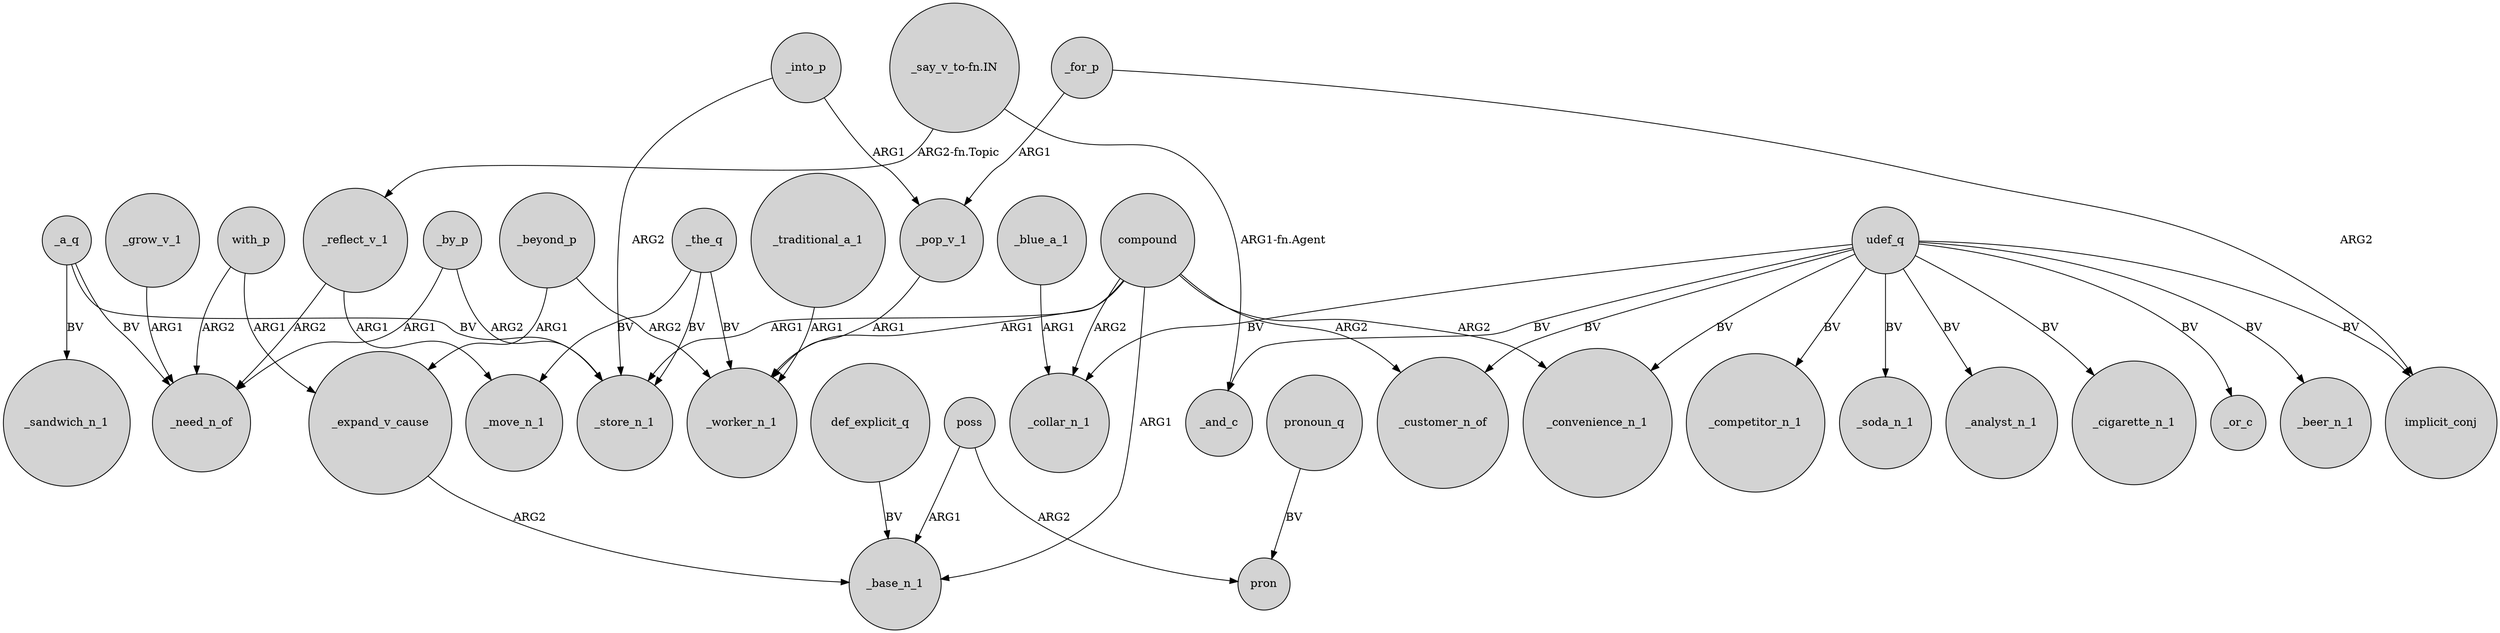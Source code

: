 digraph {
	node [shape=circle style=filled]
	_by_p -> _need_n_of [label=ARG1]
	poss -> _base_n_1 [label=ARG1]
	_traditional_a_1 -> _worker_n_1 [label=ARG1]
	"_say_v_to-fn.IN" -> _reflect_v_1 [label="ARG2-fn.Topic"]
	"_say_v_to-fn.IN" -> _and_c [label="ARG1-fn.Agent"]
	poss -> pron [label=ARG2]
	_a_q -> _store_n_1 [label=BV]
	compound -> _store_n_1 [label=ARG1]
	_for_p -> implicit_conj [label=ARG2]
	with_p -> _expand_v_cause [label=ARG1]
	_by_p -> _store_n_1 [label=ARG2]
	_the_q -> _worker_n_1 [label=BV]
	udef_q -> _convenience_n_1 [label=BV]
	_for_p -> _pop_v_1 [label=ARG1]
	_beyond_p -> _expand_v_cause [label=ARG1]
	with_p -> _need_n_of [label=ARG2]
	udef_q -> _cigarette_n_1 [label=BV]
	def_explicit_q -> _base_n_1 [label=BV]
	compound -> _collar_n_1 [label=ARG2]
	udef_q -> _or_c [label=BV]
	_the_q -> _move_n_1 [label=BV]
	udef_q -> implicit_conj [label=BV]
	_expand_v_cause -> _base_n_1 [label=ARG2]
	_the_q -> _store_n_1 [label=BV]
	_into_p -> _pop_v_1 [label=ARG1]
	_pop_v_1 -> _worker_n_1 [label=ARG1]
	_a_q -> _sandwich_n_1 [label=BV]
	pronoun_q -> pron [label=BV]
	_reflect_v_1 -> _move_n_1 [label=ARG1]
	_into_p -> _store_n_1 [label=ARG2]
	udef_q -> _customer_n_of [label=BV]
	udef_q -> _beer_n_1 [label=BV]
	_beyond_p -> _worker_n_1 [label=ARG2]
	udef_q -> _collar_n_1 [label=BV]
	_blue_a_1 -> _collar_n_1 [label=ARG1]
	_reflect_v_1 -> _need_n_of [label=ARG2]
	compound -> _worker_n_1 [label=ARG1]
	udef_q -> _competitor_n_1 [label=BV]
	udef_q -> _and_c [label=BV]
	udef_q -> _soda_n_1 [label=BV]
	_grow_v_1 -> _need_n_of [label=ARG1]
	compound -> _base_n_1 [label=ARG1]
	_a_q -> _need_n_of [label=BV]
	udef_q -> _analyst_n_1 [label=BV]
	compound -> _customer_n_of [label=ARG2]
	compound -> _convenience_n_1 [label=ARG2]
}
